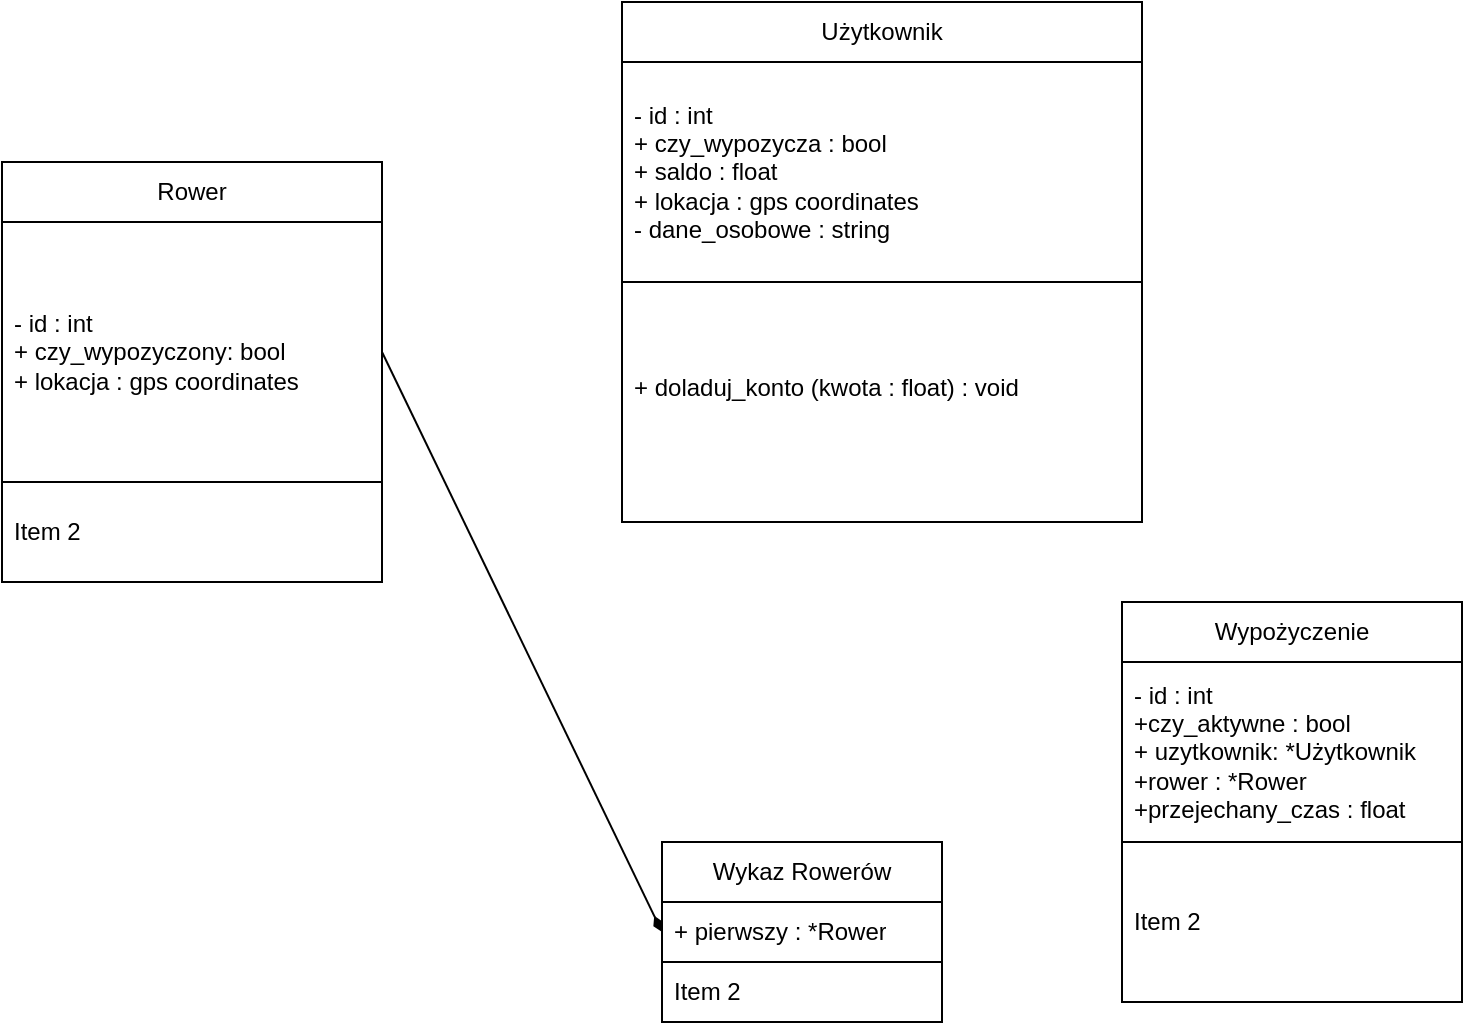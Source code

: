 <mxfile version="26.0.6">
  <diagram name="Page-1" id="j9KVeVCPFOLyzlObmtzI">
    <mxGraphModel dx="1050" dy="575" grid="1" gridSize="10" guides="1" tooltips="1" connect="1" arrows="1" fold="1" page="1" pageScale="1" pageWidth="827" pageHeight="1169" math="0" shadow="0">
      <root>
        <mxCell id="0" />
        <mxCell id="1" parent="0" />
        <mxCell id="7EhgKqNySJQiXrnXWurI-1" value="Użytkownik" style="swimlane;fontStyle=0;childLayout=stackLayout;horizontal=1;startSize=30;horizontalStack=0;resizeParent=1;resizeParentMax=0;resizeLast=0;collapsible=1;marginBottom=0;whiteSpace=wrap;html=1;" vertex="1" parent="1">
          <mxGeometry x="390" y="10" width="260" height="260" as="geometry" />
        </mxCell>
        <mxCell id="7EhgKqNySJQiXrnXWurI-2" value="&lt;div&gt;- id : int&lt;/div&gt;&lt;div&gt;+ czy_wypozycza : bool&lt;br&gt;&lt;/div&gt;&lt;div&gt;+ saldo : float&lt;/div&gt;&lt;div&gt;+ lokacja : gps coordinates&lt;/div&gt;&lt;div&gt;- dane_osobowe : string&lt;br&gt;&lt;/div&gt;" style="text;strokeColor=none;fillColor=none;align=left;verticalAlign=middle;spacingLeft=4;spacingRight=4;overflow=hidden;points=[[0,0.5],[1,0.5]];portConstraint=eastwest;rotatable=0;whiteSpace=wrap;html=1;" vertex="1" parent="7EhgKqNySJQiXrnXWurI-1">
          <mxGeometry y="30" width="260" height="110" as="geometry" />
        </mxCell>
        <mxCell id="7EhgKqNySJQiXrnXWurI-3" value="&lt;div&gt;+ doladuj_konto (kwota : float) : void&lt;br&gt;&lt;br&gt;&lt;/div&gt;" style="text;strokeColor=default;fillColor=none;align=left;verticalAlign=middle;spacingLeft=4;spacingRight=4;overflow=hidden;points=[[0,0.5],[1,0.5]];portConstraint=eastwest;rotatable=0;whiteSpace=wrap;html=1;" vertex="1" parent="7EhgKqNySJQiXrnXWurI-1">
          <mxGeometry y="140" width="260" height="120" as="geometry" />
        </mxCell>
        <mxCell id="7EhgKqNySJQiXrnXWurI-5" value="Rower" style="swimlane;fontStyle=0;childLayout=stackLayout;horizontal=1;startSize=30;horizontalStack=0;resizeParent=1;resizeParentMax=0;resizeLast=0;collapsible=1;marginBottom=0;whiteSpace=wrap;html=1;" vertex="1" parent="1">
          <mxGeometry x="80" y="90" width="190" height="210" as="geometry" />
        </mxCell>
        <mxCell id="7EhgKqNySJQiXrnXWurI-6" value="- id : int&lt;br&gt;+ czy_wypozyczony: bool&lt;br&gt;+ lokacja : gps coordinates" style="text;strokeColor=none;fillColor=none;align=left;verticalAlign=middle;spacingLeft=4;spacingRight=4;overflow=hidden;points=[[0,0.5],[1,0.5]];portConstraint=eastwest;rotatable=0;whiteSpace=wrap;html=1;" vertex="1" parent="7EhgKqNySJQiXrnXWurI-5">
          <mxGeometry y="30" width="190" height="130" as="geometry" />
        </mxCell>
        <mxCell id="7EhgKqNySJQiXrnXWurI-7" value="Item 2" style="text;strokeColor=default;fillColor=none;align=left;verticalAlign=middle;spacingLeft=4;spacingRight=4;overflow=hidden;points=[[0,0.5],[1,0.5]];portConstraint=eastwest;rotatable=0;whiteSpace=wrap;html=1;" vertex="1" parent="7EhgKqNySJQiXrnXWurI-5">
          <mxGeometry y="160" width="190" height="50" as="geometry" />
        </mxCell>
        <mxCell id="7EhgKqNySJQiXrnXWurI-9" value="Wypożyczenie" style="swimlane;fontStyle=0;childLayout=stackLayout;horizontal=1;startSize=30;horizontalStack=0;resizeParent=1;resizeParentMax=0;resizeLast=0;collapsible=1;marginBottom=0;whiteSpace=wrap;html=1;" vertex="1" parent="1">
          <mxGeometry x="640" y="310" width="170" height="200" as="geometry" />
        </mxCell>
        <mxCell id="7EhgKqNySJQiXrnXWurI-10" value="- id : int&lt;br&gt;+czy_aktywne : bool&lt;br&gt;+ uzytkownik: *Użytkownik&lt;br&gt;+rower : *Rower&lt;br&gt;+przejechany_czas : float" style="text;strokeColor=none;fillColor=none;align=left;verticalAlign=middle;spacingLeft=4;spacingRight=4;overflow=hidden;points=[[0,0.5],[1,0.5]];portConstraint=eastwest;rotatable=0;whiteSpace=wrap;html=1;" vertex="1" parent="7EhgKqNySJQiXrnXWurI-9">
          <mxGeometry y="30" width="170" height="90" as="geometry" />
        </mxCell>
        <mxCell id="7EhgKqNySJQiXrnXWurI-11" value="Item 2" style="text;strokeColor=default;fillColor=none;align=left;verticalAlign=middle;spacingLeft=4;spacingRight=4;overflow=hidden;points=[[0,0.5],[1,0.5]];portConstraint=eastwest;rotatable=0;whiteSpace=wrap;html=1;" vertex="1" parent="7EhgKqNySJQiXrnXWurI-9">
          <mxGeometry y="120" width="170" height="80" as="geometry" />
        </mxCell>
        <mxCell id="7EhgKqNySJQiXrnXWurI-13" value="Wykaz Rowerów" style="swimlane;fontStyle=0;childLayout=stackLayout;horizontal=1;startSize=30;horizontalStack=0;resizeParent=1;resizeParentMax=0;resizeLast=0;collapsible=1;marginBottom=0;whiteSpace=wrap;html=1;" vertex="1" parent="1">
          <mxGeometry x="410" y="430" width="140" height="90" as="geometry" />
        </mxCell>
        <mxCell id="7EhgKqNySJQiXrnXWurI-14" value="+ pierwszy : *Rower" style="text;strokeColor=none;fillColor=none;align=left;verticalAlign=middle;spacingLeft=4;spacingRight=4;overflow=hidden;points=[[0,0.5],[1,0.5]];portConstraint=eastwest;rotatable=0;whiteSpace=wrap;html=1;" vertex="1" parent="7EhgKqNySJQiXrnXWurI-13">
          <mxGeometry y="30" width="140" height="30" as="geometry" />
        </mxCell>
        <mxCell id="7EhgKqNySJQiXrnXWurI-15" value="Item 2" style="text;strokeColor=default;fillColor=none;align=left;verticalAlign=middle;spacingLeft=4;spacingRight=4;overflow=hidden;points=[[0,0.5],[1,0.5]];portConstraint=eastwest;rotatable=0;whiteSpace=wrap;html=1;" vertex="1" parent="7EhgKqNySJQiXrnXWurI-13">
          <mxGeometry y="60" width="140" height="30" as="geometry" />
        </mxCell>
        <mxCell id="7EhgKqNySJQiXrnXWurI-17" style="rounded=0;orthogonalLoop=1;jettySize=auto;html=1;exitX=1;exitY=0.5;exitDx=0;exitDy=0;entryX=0;entryY=0.5;entryDx=0;entryDy=0;endArrow=diamondThin;endFill=1;" edge="1" parent="1" source="7EhgKqNySJQiXrnXWurI-6" target="7EhgKqNySJQiXrnXWurI-13">
          <mxGeometry relative="1" as="geometry" />
        </mxCell>
      </root>
    </mxGraphModel>
  </diagram>
</mxfile>
